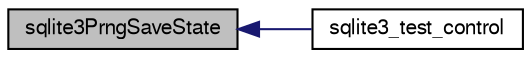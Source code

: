 digraph "sqlite3PrngSaveState"
{
  edge [fontname="FreeSans",fontsize="10",labelfontname="FreeSans",labelfontsize="10"];
  node [fontname="FreeSans",fontsize="10",shape=record];
  rankdir="LR";
  Node665349 [label="sqlite3PrngSaveState",height=0.2,width=0.4,color="black", fillcolor="grey75", style="filled", fontcolor="black"];
  Node665349 -> Node665350 [dir="back",color="midnightblue",fontsize="10",style="solid",fontname="FreeSans"];
  Node665350 [label="sqlite3_test_control",height=0.2,width=0.4,color="black", fillcolor="white", style="filled",URL="$sqlite3_8h.html#a3d90fdf0f259711a4e3822e12cd86106"];
}
